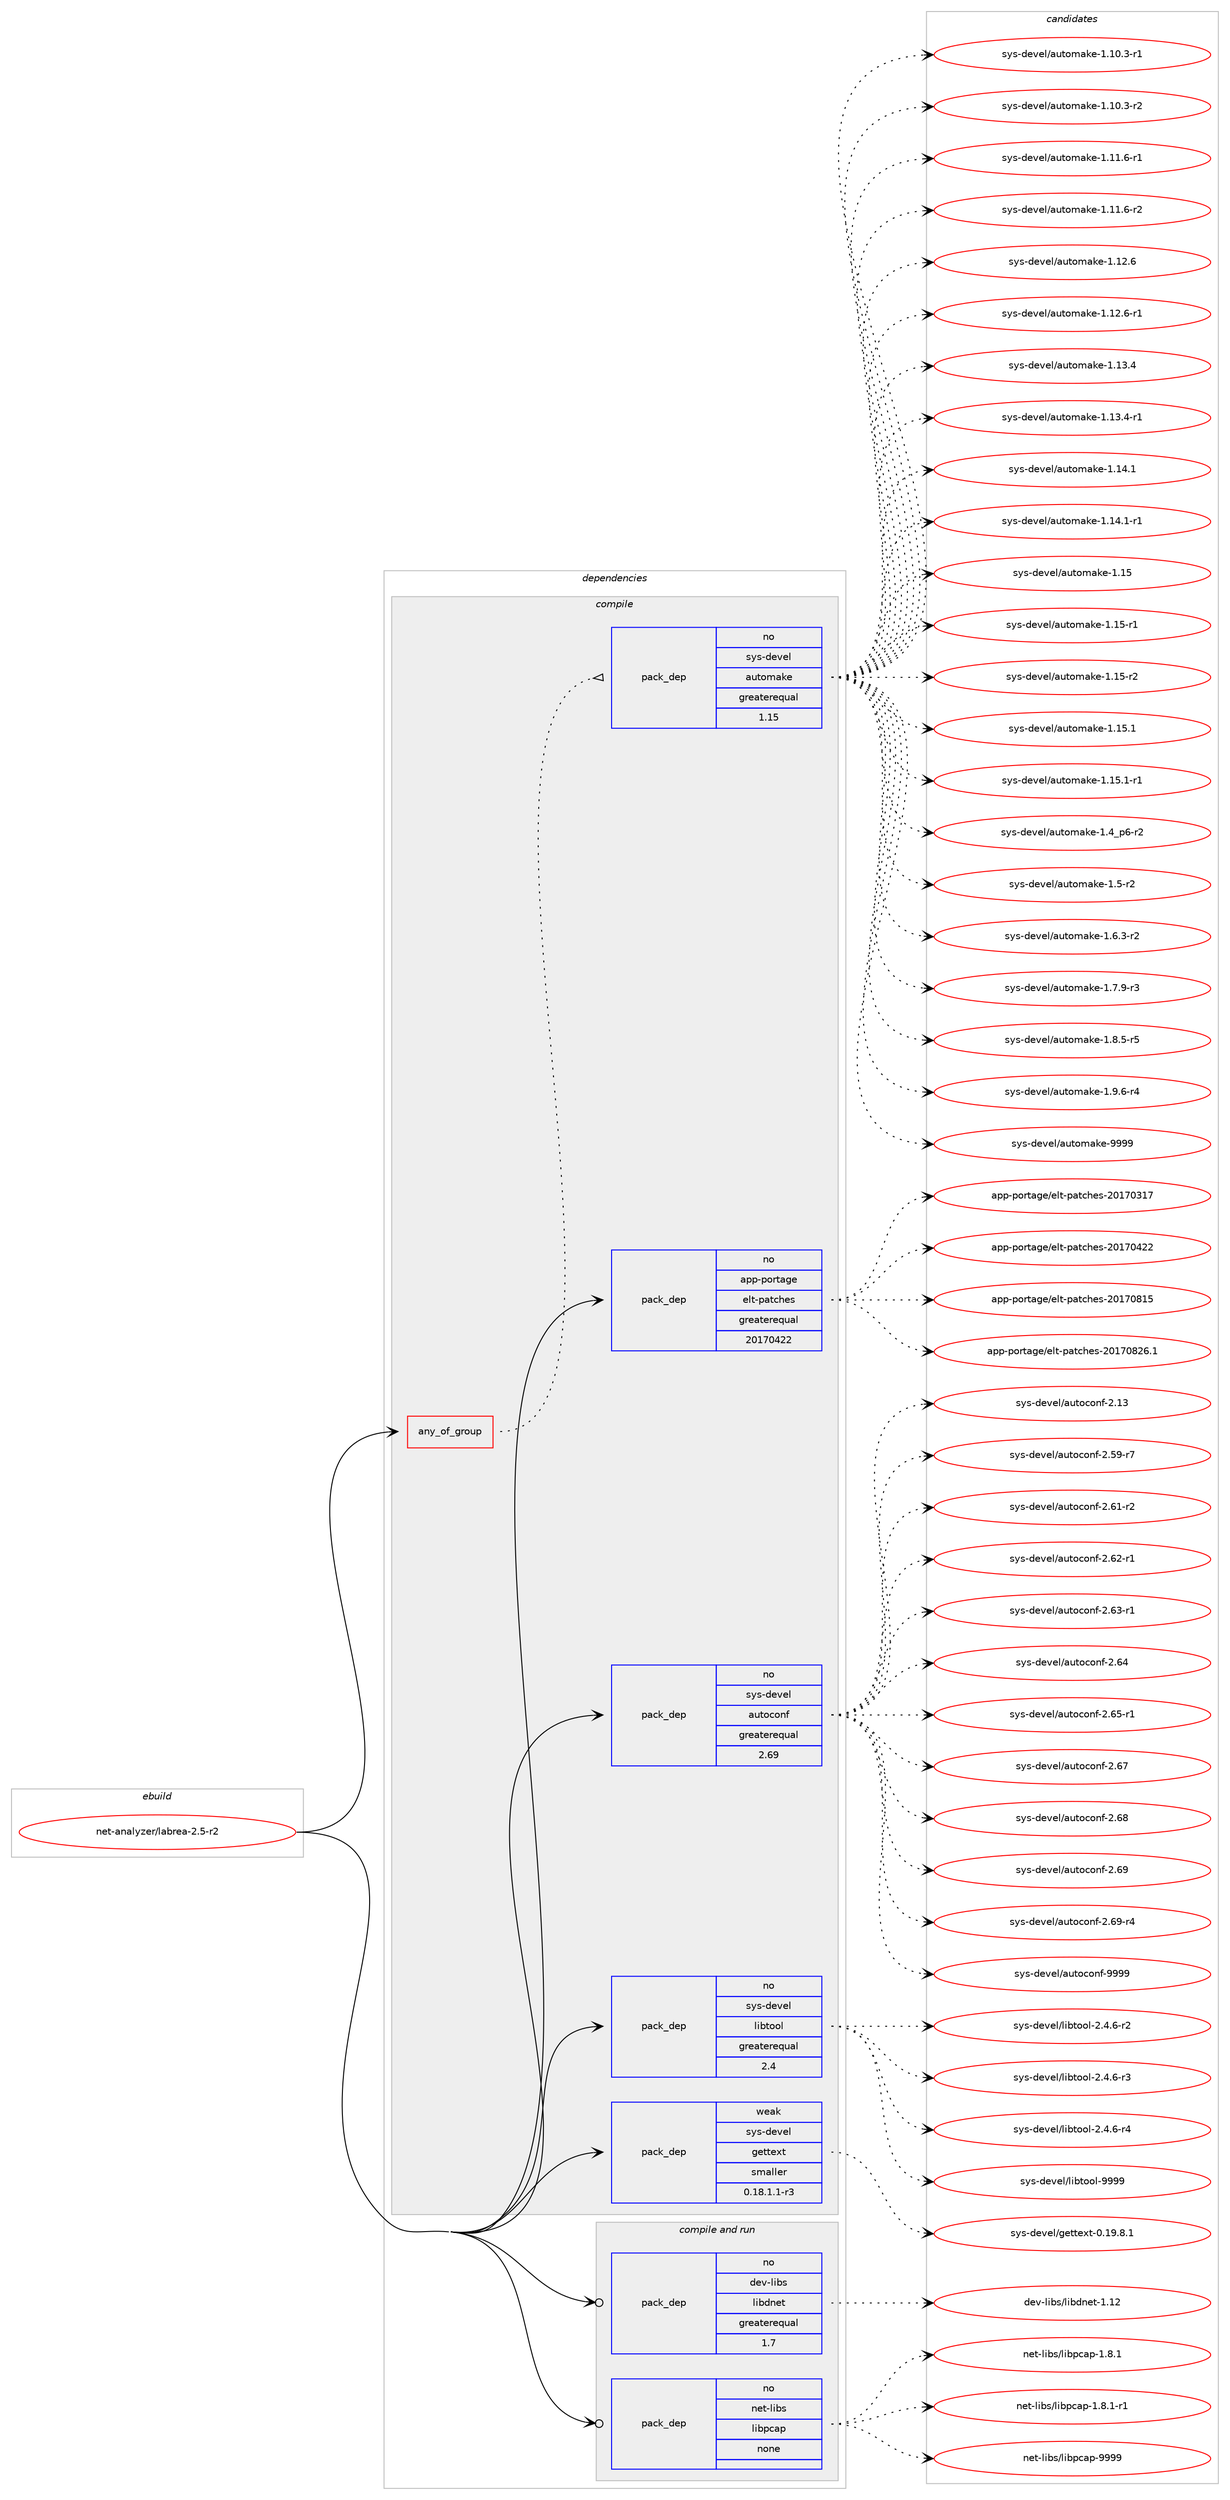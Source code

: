 digraph prolog {

# *************
# Graph options
# *************

newrank=true;
concentrate=true;
compound=true;
graph [rankdir=LR,fontname=Helvetica,fontsize=10,ranksep=1.5];#, ranksep=2.5, nodesep=0.2];
edge  [arrowhead=vee];
node  [fontname=Helvetica,fontsize=10];

# **********
# The ebuild
# **********

subgraph cluster_leftcol {
color=gray;
rank=same;
label=<<i>ebuild</i>>;
id [label="net-analyzer/labrea-2.5-r2", color=red, width=4, href="../net-analyzer/labrea-2.5-r2.svg"];
}

# ****************
# The dependencies
# ****************

subgraph cluster_midcol {
color=gray;
label=<<i>dependencies</i>>;
subgraph cluster_compile {
fillcolor="#eeeeee";
style=filled;
label=<<i>compile</i>>;
subgraph any6323 {
dependency399934 [label=<<TABLE BORDER="0" CELLBORDER="1" CELLSPACING="0" CELLPADDING="4"><TR><TD CELLPADDING="10">any_of_group</TD></TR></TABLE>>, shape=none, color=red];subgraph pack294725 {
dependency399935 [label=<<TABLE BORDER="0" CELLBORDER="1" CELLSPACING="0" CELLPADDING="4" WIDTH="220"><TR><TD ROWSPAN="6" CELLPADDING="30">pack_dep</TD></TR><TR><TD WIDTH="110">no</TD></TR><TR><TD>sys-devel</TD></TR><TR><TD>automake</TD></TR><TR><TD>greaterequal</TD></TR><TR><TD>1.15</TD></TR></TABLE>>, shape=none, color=blue];
}
dependency399934:e -> dependency399935:w [weight=20,style="dotted",arrowhead="oinv"];
}
id:e -> dependency399934:w [weight=20,style="solid",arrowhead="vee"];
subgraph pack294726 {
dependency399936 [label=<<TABLE BORDER="0" CELLBORDER="1" CELLSPACING="0" CELLPADDING="4" WIDTH="220"><TR><TD ROWSPAN="6" CELLPADDING="30">pack_dep</TD></TR><TR><TD WIDTH="110">no</TD></TR><TR><TD>app-portage</TD></TR><TR><TD>elt-patches</TD></TR><TR><TD>greaterequal</TD></TR><TR><TD>20170422</TD></TR></TABLE>>, shape=none, color=blue];
}
id:e -> dependency399936:w [weight=20,style="solid",arrowhead="vee"];
subgraph pack294727 {
dependency399937 [label=<<TABLE BORDER="0" CELLBORDER="1" CELLSPACING="0" CELLPADDING="4" WIDTH="220"><TR><TD ROWSPAN="6" CELLPADDING="30">pack_dep</TD></TR><TR><TD WIDTH="110">no</TD></TR><TR><TD>sys-devel</TD></TR><TR><TD>autoconf</TD></TR><TR><TD>greaterequal</TD></TR><TR><TD>2.69</TD></TR></TABLE>>, shape=none, color=blue];
}
id:e -> dependency399937:w [weight=20,style="solid",arrowhead="vee"];
subgraph pack294728 {
dependency399938 [label=<<TABLE BORDER="0" CELLBORDER="1" CELLSPACING="0" CELLPADDING="4" WIDTH="220"><TR><TD ROWSPAN="6" CELLPADDING="30">pack_dep</TD></TR><TR><TD WIDTH="110">no</TD></TR><TR><TD>sys-devel</TD></TR><TR><TD>libtool</TD></TR><TR><TD>greaterequal</TD></TR><TR><TD>2.4</TD></TR></TABLE>>, shape=none, color=blue];
}
id:e -> dependency399938:w [weight=20,style="solid",arrowhead="vee"];
subgraph pack294729 {
dependency399939 [label=<<TABLE BORDER="0" CELLBORDER="1" CELLSPACING="0" CELLPADDING="4" WIDTH="220"><TR><TD ROWSPAN="6" CELLPADDING="30">pack_dep</TD></TR><TR><TD WIDTH="110">weak</TD></TR><TR><TD>sys-devel</TD></TR><TR><TD>gettext</TD></TR><TR><TD>smaller</TD></TR><TR><TD>0.18.1.1-r3</TD></TR></TABLE>>, shape=none, color=blue];
}
id:e -> dependency399939:w [weight=20,style="solid",arrowhead="vee"];
}
subgraph cluster_compileandrun {
fillcolor="#eeeeee";
style=filled;
label=<<i>compile and run</i>>;
subgraph pack294730 {
dependency399940 [label=<<TABLE BORDER="0" CELLBORDER="1" CELLSPACING="0" CELLPADDING="4" WIDTH="220"><TR><TD ROWSPAN="6" CELLPADDING="30">pack_dep</TD></TR><TR><TD WIDTH="110">no</TD></TR><TR><TD>dev-libs</TD></TR><TR><TD>libdnet</TD></TR><TR><TD>greaterequal</TD></TR><TR><TD>1.7</TD></TR></TABLE>>, shape=none, color=blue];
}
id:e -> dependency399940:w [weight=20,style="solid",arrowhead="odotvee"];
subgraph pack294731 {
dependency399941 [label=<<TABLE BORDER="0" CELLBORDER="1" CELLSPACING="0" CELLPADDING="4" WIDTH="220"><TR><TD ROWSPAN="6" CELLPADDING="30">pack_dep</TD></TR><TR><TD WIDTH="110">no</TD></TR><TR><TD>net-libs</TD></TR><TR><TD>libpcap</TD></TR><TR><TD>none</TD></TR><TR><TD></TD></TR></TABLE>>, shape=none, color=blue];
}
id:e -> dependency399941:w [weight=20,style="solid",arrowhead="odotvee"];
}
subgraph cluster_run {
fillcolor="#eeeeee";
style=filled;
label=<<i>run</i>>;
}
}

# **************
# The candidates
# **************

subgraph cluster_choices {
rank=same;
color=gray;
label=<<i>candidates</i>>;

subgraph choice294725 {
color=black;
nodesep=1;
choice11512111545100101118101108479711711611110997107101454946494846514511449 [label="sys-devel/automake-1.10.3-r1", color=red, width=4,href="../sys-devel/automake-1.10.3-r1.svg"];
choice11512111545100101118101108479711711611110997107101454946494846514511450 [label="sys-devel/automake-1.10.3-r2", color=red, width=4,href="../sys-devel/automake-1.10.3-r2.svg"];
choice11512111545100101118101108479711711611110997107101454946494946544511449 [label="sys-devel/automake-1.11.6-r1", color=red, width=4,href="../sys-devel/automake-1.11.6-r1.svg"];
choice11512111545100101118101108479711711611110997107101454946494946544511450 [label="sys-devel/automake-1.11.6-r2", color=red, width=4,href="../sys-devel/automake-1.11.6-r2.svg"];
choice1151211154510010111810110847971171161111099710710145494649504654 [label="sys-devel/automake-1.12.6", color=red, width=4,href="../sys-devel/automake-1.12.6.svg"];
choice11512111545100101118101108479711711611110997107101454946495046544511449 [label="sys-devel/automake-1.12.6-r1", color=red, width=4,href="../sys-devel/automake-1.12.6-r1.svg"];
choice1151211154510010111810110847971171161111099710710145494649514652 [label="sys-devel/automake-1.13.4", color=red, width=4,href="../sys-devel/automake-1.13.4.svg"];
choice11512111545100101118101108479711711611110997107101454946495146524511449 [label="sys-devel/automake-1.13.4-r1", color=red, width=4,href="../sys-devel/automake-1.13.4-r1.svg"];
choice1151211154510010111810110847971171161111099710710145494649524649 [label="sys-devel/automake-1.14.1", color=red, width=4,href="../sys-devel/automake-1.14.1.svg"];
choice11512111545100101118101108479711711611110997107101454946495246494511449 [label="sys-devel/automake-1.14.1-r1", color=red, width=4,href="../sys-devel/automake-1.14.1-r1.svg"];
choice115121115451001011181011084797117116111109971071014549464953 [label="sys-devel/automake-1.15", color=red, width=4,href="../sys-devel/automake-1.15.svg"];
choice1151211154510010111810110847971171161111099710710145494649534511449 [label="sys-devel/automake-1.15-r1", color=red, width=4,href="../sys-devel/automake-1.15-r1.svg"];
choice1151211154510010111810110847971171161111099710710145494649534511450 [label="sys-devel/automake-1.15-r2", color=red, width=4,href="../sys-devel/automake-1.15-r2.svg"];
choice1151211154510010111810110847971171161111099710710145494649534649 [label="sys-devel/automake-1.15.1", color=red, width=4,href="../sys-devel/automake-1.15.1.svg"];
choice11512111545100101118101108479711711611110997107101454946495346494511449 [label="sys-devel/automake-1.15.1-r1", color=red, width=4,href="../sys-devel/automake-1.15.1-r1.svg"];
choice115121115451001011181011084797117116111109971071014549465295112544511450 [label="sys-devel/automake-1.4_p6-r2", color=red, width=4,href="../sys-devel/automake-1.4_p6-r2.svg"];
choice11512111545100101118101108479711711611110997107101454946534511450 [label="sys-devel/automake-1.5-r2", color=red, width=4,href="../sys-devel/automake-1.5-r2.svg"];
choice115121115451001011181011084797117116111109971071014549465446514511450 [label="sys-devel/automake-1.6.3-r2", color=red, width=4,href="../sys-devel/automake-1.6.3-r2.svg"];
choice115121115451001011181011084797117116111109971071014549465546574511451 [label="sys-devel/automake-1.7.9-r3", color=red, width=4,href="../sys-devel/automake-1.7.9-r3.svg"];
choice115121115451001011181011084797117116111109971071014549465646534511453 [label="sys-devel/automake-1.8.5-r5", color=red, width=4,href="../sys-devel/automake-1.8.5-r5.svg"];
choice115121115451001011181011084797117116111109971071014549465746544511452 [label="sys-devel/automake-1.9.6-r4", color=red, width=4,href="../sys-devel/automake-1.9.6-r4.svg"];
choice115121115451001011181011084797117116111109971071014557575757 [label="sys-devel/automake-9999", color=red, width=4,href="../sys-devel/automake-9999.svg"];
dependency399935:e -> choice11512111545100101118101108479711711611110997107101454946494846514511449:w [style=dotted,weight="100"];
dependency399935:e -> choice11512111545100101118101108479711711611110997107101454946494846514511450:w [style=dotted,weight="100"];
dependency399935:e -> choice11512111545100101118101108479711711611110997107101454946494946544511449:w [style=dotted,weight="100"];
dependency399935:e -> choice11512111545100101118101108479711711611110997107101454946494946544511450:w [style=dotted,weight="100"];
dependency399935:e -> choice1151211154510010111810110847971171161111099710710145494649504654:w [style=dotted,weight="100"];
dependency399935:e -> choice11512111545100101118101108479711711611110997107101454946495046544511449:w [style=dotted,weight="100"];
dependency399935:e -> choice1151211154510010111810110847971171161111099710710145494649514652:w [style=dotted,weight="100"];
dependency399935:e -> choice11512111545100101118101108479711711611110997107101454946495146524511449:w [style=dotted,weight="100"];
dependency399935:e -> choice1151211154510010111810110847971171161111099710710145494649524649:w [style=dotted,weight="100"];
dependency399935:e -> choice11512111545100101118101108479711711611110997107101454946495246494511449:w [style=dotted,weight="100"];
dependency399935:e -> choice115121115451001011181011084797117116111109971071014549464953:w [style=dotted,weight="100"];
dependency399935:e -> choice1151211154510010111810110847971171161111099710710145494649534511449:w [style=dotted,weight="100"];
dependency399935:e -> choice1151211154510010111810110847971171161111099710710145494649534511450:w [style=dotted,weight="100"];
dependency399935:e -> choice1151211154510010111810110847971171161111099710710145494649534649:w [style=dotted,weight="100"];
dependency399935:e -> choice11512111545100101118101108479711711611110997107101454946495346494511449:w [style=dotted,weight="100"];
dependency399935:e -> choice115121115451001011181011084797117116111109971071014549465295112544511450:w [style=dotted,weight="100"];
dependency399935:e -> choice11512111545100101118101108479711711611110997107101454946534511450:w [style=dotted,weight="100"];
dependency399935:e -> choice115121115451001011181011084797117116111109971071014549465446514511450:w [style=dotted,weight="100"];
dependency399935:e -> choice115121115451001011181011084797117116111109971071014549465546574511451:w [style=dotted,weight="100"];
dependency399935:e -> choice115121115451001011181011084797117116111109971071014549465646534511453:w [style=dotted,weight="100"];
dependency399935:e -> choice115121115451001011181011084797117116111109971071014549465746544511452:w [style=dotted,weight="100"];
dependency399935:e -> choice115121115451001011181011084797117116111109971071014557575757:w [style=dotted,weight="100"];
}
subgraph choice294726 {
color=black;
nodesep=1;
choice97112112451121111141169710310147101108116451129711699104101115455048495548514955 [label="app-portage/elt-patches-20170317", color=red, width=4,href="../app-portage/elt-patches-20170317.svg"];
choice97112112451121111141169710310147101108116451129711699104101115455048495548525050 [label="app-portage/elt-patches-20170422", color=red, width=4,href="../app-portage/elt-patches-20170422.svg"];
choice97112112451121111141169710310147101108116451129711699104101115455048495548564953 [label="app-portage/elt-patches-20170815", color=red, width=4,href="../app-portage/elt-patches-20170815.svg"];
choice971121124511211111411697103101471011081164511297116991041011154550484955485650544649 [label="app-portage/elt-patches-20170826.1", color=red, width=4,href="../app-portage/elt-patches-20170826.1.svg"];
dependency399936:e -> choice97112112451121111141169710310147101108116451129711699104101115455048495548514955:w [style=dotted,weight="100"];
dependency399936:e -> choice97112112451121111141169710310147101108116451129711699104101115455048495548525050:w [style=dotted,weight="100"];
dependency399936:e -> choice97112112451121111141169710310147101108116451129711699104101115455048495548564953:w [style=dotted,weight="100"];
dependency399936:e -> choice971121124511211111411697103101471011081164511297116991041011154550484955485650544649:w [style=dotted,weight="100"];
}
subgraph choice294727 {
color=black;
nodesep=1;
choice115121115451001011181011084797117116111991111101024550464951 [label="sys-devel/autoconf-2.13", color=red, width=4,href="../sys-devel/autoconf-2.13.svg"];
choice1151211154510010111810110847971171161119911111010245504653574511455 [label="sys-devel/autoconf-2.59-r7", color=red, width=4,href="../sys-devel/autoconf-2.59-r7.svg"];
choice1151211154510010111810110847971171161119911111010245504654494511450 [label="sys-devel/autoconf-2.61-r2", color=red, width=4,href="../sys-devel/autoconf-2.61-r2.svg"];
choice1151211154510010111810110847971171161119911111010245504654504511449 [label="sys-devel/autoconf-2.62-r1", color=red, width=4,href="../sys-devel/autoconf-2.62-r1.svg"];
choice1151211154510010111810110847971171161119911111010245504654514511449 [label="sys-devel/autoconf-2.63-r1", color=red, width=4,href="../sys-devel/autoconf-2.63-r1.svg"];
choice115121115451001011181011084797117116111991111101024550465452 [label="sys-devel/autoconf-2.64", color=red, width=4,href="../sys-devel/autoconf-2.64.svg"];
choice1151211154510010111810110847971171161119911111010245504654534511449 [label="sys-devel/autoconf-2.65-r1", color=red, width=4,href="../sys-devel/autoconf-2.65-r1.svg"];
choice115121115451001011181011084797117116111991111101024550465455 [label="sys-devel/autoconf-2.67", color=red, width=4,href="../sys-devel/autoconf-2.67.svg"];
choice115121115451001011181011084797117116111991111101024550465456 [label="sys-devel/autoconf-2.68", color=red, width=4,href="../sys-devel/autoconf-2.68.svg"];
choice115121115451001011181011084797117116111991111101024550465457 [label="sys-devel/autoconf-2.69", color=red, width=4,href="../sys-devel/autoconf-2.69.svg"];
choice1151211154510010111810110847971171161119911111010245504654574511452 [label="sys-devel/autoconf-2.69-r4", color=red, width=4,href="../sys-devel/autoconf-2.69-r4.svg"];
choice115121115451001011181011084797117116111991111101024557575757 [label="sys-devel/autoconf-9999", color=red, width=4,href="../sys-devel/autoconf-9999.svg"];
dependency399937:e -> choice115121115451001011181011084797117116111991111101024550464951:w [style=dotted,weight="100"];
dependency399937:e -> choice1151211154510010111810110847971171161119911111010245504653574511455:w [style=dotted,weight="100"];
dependency399937:e -> choice1151211154510010111810110847971171161119911111010245504654494511450:w [style=dotted,weight="100"];
dependency399937:e -> choice1151211154510010111810110847971171161119911111010245504654504511449:w [style=dotted,weight="100"];
dependency399937:e -> choice1151211154510010111810110847971171161119911111010245504654514511449:w [style=dotted,weight="100"];
dependency399937:e -> choice115121115451001011181011084797117116111991111101024550465452:w [style=dotted,weight="100"];
dependency399937:e -> choice1151211154510010111810110847971171161119911111010245504654534511449:w [style=dotted,weight="100"];
dependency399937:e -> choice115121115451001011181011084797117116111991111101024550465455:w [style=dotted,weight="100"];
dependency399937:e -> choice115121115451001011181011084797117116111991111101024550465456:w [style=dotted,weight="100"];
dependency399937:e -> choice115121115451001011181011084797117116111991111101024550465457:w [style=dotted,weight="100"];
dependency399937:e -> choice1151211154510010111810110847971171161119911111010245504654574511452:w [style=dotted,weight="100"];
dependency399937:e -> choice115121115451001011181011084797117116111991111101024557575757:w [style=dotted,weight="100"];
}
subgraph choice294728 {
color=black;
nodesep=1;
choice1151211154510010111810110847108105981161111111084550465246544511450 [label="sys-devel/libtool-2.4.6-r2", color=red, width=4,href="../sys-devel/libtool-2.4.6-r2.svg"];
choice1151211154510010111810110847108105981161111111084550465246544511451 [label="sys-devel/libtool-2.4.6-r3", color=red, width=4,href="../sys-devel/libtool-2.4.6-r3.svg"];
choice1151211154510010111810110847108105981161111111084550465246544511452 [label="sys-devel/libtool-2.4.6-r4", color=red, width=4,href="../sys-devel/libtool-2.4.6-r4.svg"];
choice1151211154510010111810110847108105981161111111084557575757 [label="sys-devel/libtool-9999", color=red, width=4,href="../sys-devel/libtool-9999.svg"];
dependency399938:e -> choice1151211154510010111810110847108105981161111111084550465246544511450:w [style=dotted,weight="100"];
dependency399938:e -> choice1151211154510010111810110847108105981161111111084550465246544511451:w [style=dotted,weight="100"];
dependency399938:e -> choice1151211154510010111810110847108105981161111111084550465246544511452:w [style=dotted,weight="100"];
dependency399938:e -> choice1151211154510010111810110847108105981161111111084557575757:w [style=dotted,weight="100"];
}
subgraph choice294729 {
color=black;
nodesep=1;
choice1151211154510010111810110847103101116116101120116454846495746564649 [label="sys-devel/gettext-0.19.8.1", color=red, width=4,href="../sys-devel/gettext-0.19.8.1.svg"];
dependency399939:e -> choice1151211154510010111810110847103101116116101120116454846495746564649:w [style=dotted,weight="100"];
}
subgraph choice294730 {
color=black;
nodesep=1;
choice100101118451081059811547108105981001101011164549464950 [label="dev-libs/libdnet-1.12", color=red, width=4,href="../dev-libs/libdnet-1.12.svg"];
dependency399940:e -> choice100101118451081059811547108105981001101011164549464950:w [style=dotted,weight="100"];
}
subgraph choice294731 {
color=black;
nodesep=1;
choice110101116451081059811547108105981129997112454946564649 [label="net-libs/libpcap-1.8.1", color=red, width=4,href="../net-libs/libpcap-1.8.1.svg"];
choice1101011164510810598115471081059811299971124549465646494511449 [label="net-libs/libpcap-1.8.1-r1", color=red, width=4,href="../net-libs/libpcap-1.8.1-r1.svg"];
choice1101011164510810598115471081059811299971124557575757 [label="net-libs/libpcap-9999", color=red, width=4,href="../net-libs/libpcap-9999.svg"];
dependency399941:e -> choice110101116451081059811547108105981129997112454946564649:w [style=dotted,weight="100"];
dependency399941:e -> choice1101011164510810598115471081059811299971124549465646494511449:w [style=dotted,weight="100"];
dependency399941:e -> choice1101011164510810598115471081059811299971124557575757:w [style=dotted,weight="100"];
}
}

}
